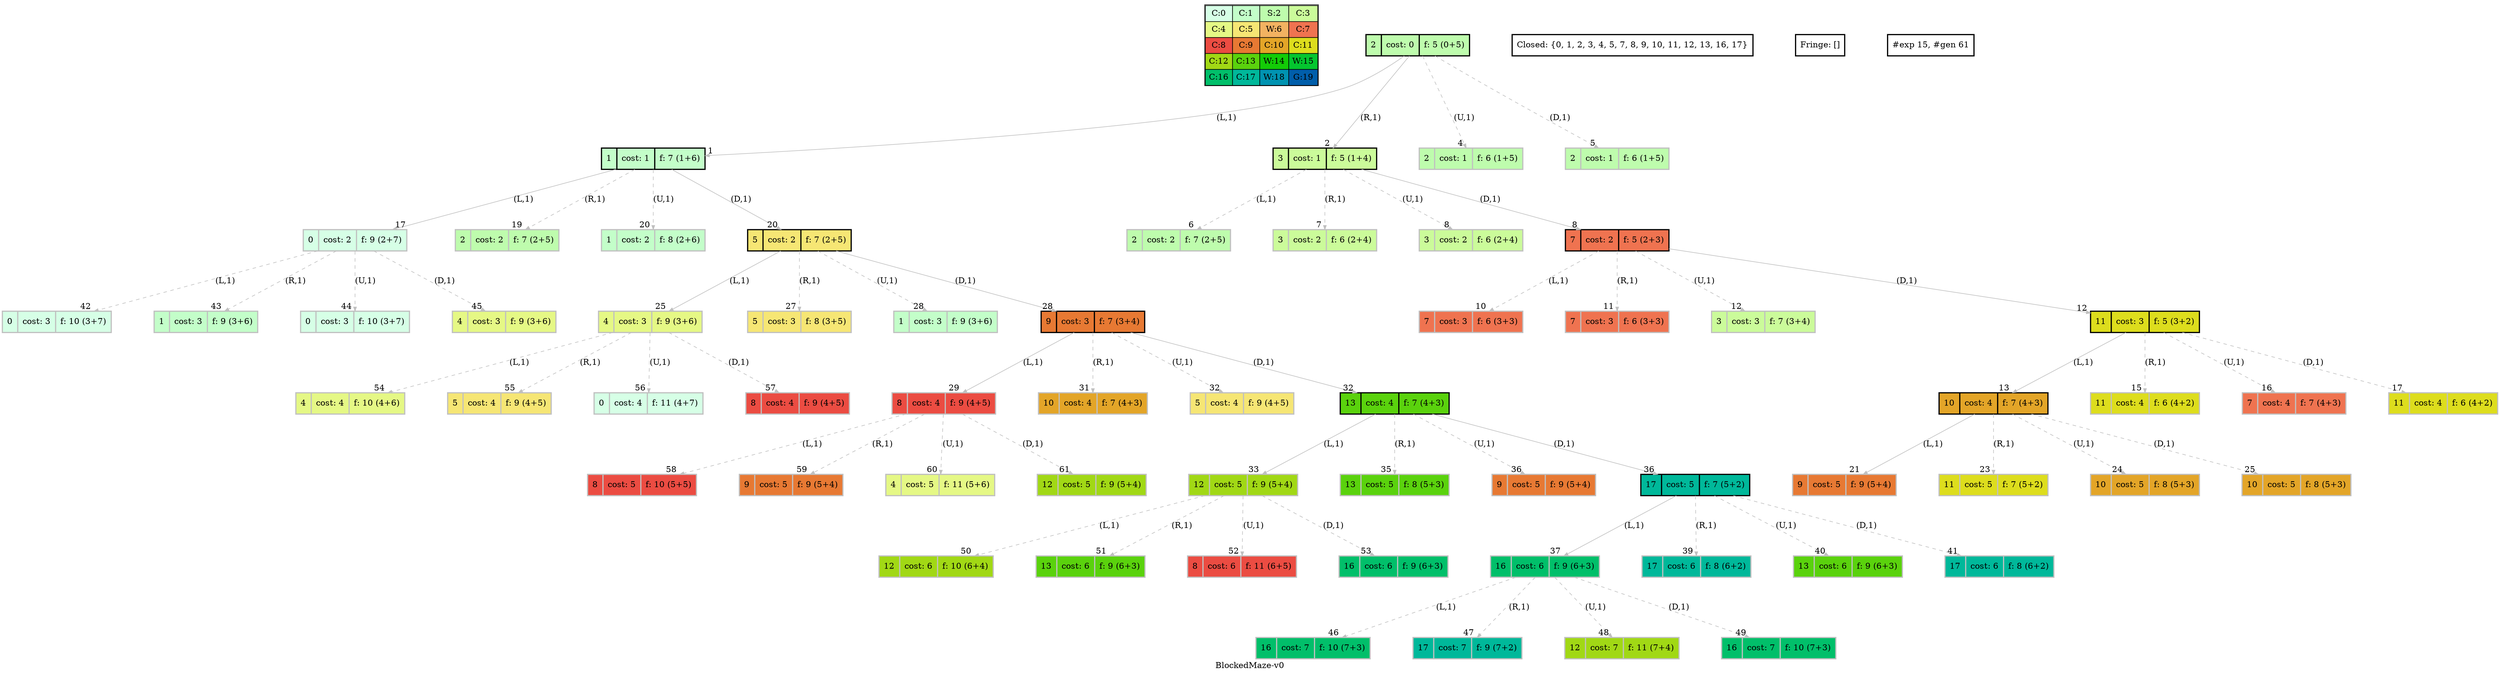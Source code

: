 digraph BlockedMaze { label="BlockedMaze-v0" nodesep=1 ranksep="1.2" node [shape=record penwidth=2] edge [arrowsize=0.7] 
subgraph MAP {label=Map;map [shape=plaintext label=<<table border="1" cellpadding="5" cellspacing="0" cellborder="1"><tr><td bgcolor="0.39803922 0.15947579 0.99679532 1.        ">C:0</td><td bgcolor="0.35098039 0.23194764 0.99315867 1.        ">C:1</td><td bgcolor="0.29607843 0.31486959 0.98720184 1.        ">S:2</td><td bgcolor="0.24901961 0.38410575 0.98063477 1.        ">C:3</td></tr><tr><td bgcolor="0.19411765 0.46220388 0.97128103 1.        ">C:4</td><td bgcolor="0.14705882 0.52643216 0.96182564 1.        ">C:5</td><td bgcolor="0.09215686 0.59770746 0.94913494 1.        ">W:6</td><td bgcolor="0.0372549  0.66454018 0.93467977 1.        ">C:7</td></tr><tr><td bgcolor="0.00980392 0.71791192 0.92090552 1.        ">C:8</td><td bgcolor="0.06470588 0.77520398 0.9032472  1.        ">C:9</td><td bgcolor="0.11176471 0.81974048 0.88677369 1.        ">C:10</td><td bgcolor="0.16666667 0.8660254  0.8660254  1.        ">C:11</td></tr><tr><td bgcolor="0.21372549 0.9005867  0.84695821 1.        ">C:12</td><td bgcolor="0.26862745 0.93467977 0.82325295 1.        ">C:13</td><td bgcolor="0.32352941 0.96182564 0.79801723 1.        ">W:14</td><td bgcolor="0.37058824 0.97940977 0.77520398 1.        ">W:15</td></tr><tr><td bgcolor="0.4254902  0.99315867 0.74725253 1.        ">C:16</td><td bgcolor="0.47254902 0.99907048 0.72218645 1.        ">C:17</td><td bgcolor="0.52745098 0.99907048 0.69169844 1.        ">W:18</td><td bgcolor="0.5745098  0.99315867 0.66454018 1.        ">G:19</td></tr></table>>]} 
"0_2" [label="<f0>2 |<f1> cost: 0 |<f2> f: 5 (0+5)", style=filled color=grey fillcolor="0.29607843 0.31486959 0.98720184 1.        "];  
"0_2" [label="<f0>2 |<f1> cost: 0 |<f2> f: 5 (0+5)", style=filled color=black fillcolor="0.29607843 0.31486959 0.98720184 1.        "];  "0_2.1-0" [label="<f0>1 |<f1> cost: 1 |<f2> f: 7 (1+6)", style=filled color=grey fillcolor="0.35098039 0.23194764 0.99315867 1.        "];   "0_2" -> "0_2.1-0" [label="(L,1)" headlabel=" 1 " style="" color=grey ]; "0_c" [label="Closed: {2}" shape=box]; "0_fr" [label="Fringe: []" shape=box];
"0_2.3-1" [label="<f0>3 |<f1> cost: 1 |<f2> f: 5 (1+4)", style=filled color=grey fillcolor="0.24901961 0.38410575 0.98063477 1.        "];   "0_2" -> "0_2.3-1" [label="(R,1)" headlabel=" 2 " style="" color=grey ]; "0_c" [label="Closed: {2}" shape=box]; "0_fr" [label="Fringe: ['1']" shape=box];
"0_2.2-2" [label="<f0>2 |<f1> cost: 1 |<f2> f: 6 (1+5)", style=filled color=grey fillcolor="0.29607843 0.31486959 0.98720184 1.        "];   "0_2" -> "0_2.2-2" [label="(U,1)" headlabel=" 4 " style="dashed" color=grey ]; "0_c" [label="Closed: {2}" shape=box]; "0_fr" [label="Fringe: ['1', '3']" shape=box];
"0_2.2-3" [label="<f0>2 |<f1> cost: 1 |<f2> f: 6 (1+5)", style=filled color=grey fillcolor="0.29607843 0.31486959 0.98720184 1.        "];   "0_2" -> "0_2.2-3" [label="(D,1)" headlabel=" 5 " style="dashed" color=grey ]; "0_c" [label="Closed: {2}" shape=box]; "0_fr" [label="Fringe: ['1', '3']" shape=box];
"0_2.3.2-0" [label="<f0>2 |<f1> cost: 2 |<f2> f: 7 (2+5)", style=filled color=grey fillcolor="0.29607843 0.31486959 0.98720184 1.        "];   "0_2.3-1" -> "0_2.3.2-0" [label="(L,1)" headlabel=" 6 " style="dashed" color=grey ]; "0_c" [label="Closed: {2, 3}" shape=box]; "0_fr" [label="Fringe: ['1']" shape=box];
"0_2.3.3-1" [label="<f0>3 |<f1> cost: 2 |<f2> f: 6 (2+4)", style=filled color=grey fillcolor="0.24901961 0.38410575 0.98063477 1.        "];   "0_2.3-1" -> "0_2.3.3-1" [label="(R,1)" headlabel=" 7 " style="dashed" color=grey ]; "0_c" [label="Closed: {2, 3}" shape=box]; "0_fr" [label="Fringe: ['1']" shape=box];
"0_2.3.3-2" [label="<f0>3 |<f1> cost: 2 |<f2> f: 6 (2+4)", style=filled color=grey fillcolor="0.24901961 0.38410575 0.98063477 1.        "];   "0_2.3-1" -> "0_2.3.3-2" [label="(U,1)" headlabel=" 8 " style="dashed" color=grey ]; "0_c" [label="Closed: {2, 3}" shape=box]; "0_fr" [label="Fringe: ['1']" shape=box];
"0_2.3-1" [label="<f0>3 |<f1> cost: 1 |<f2> f: 5 (1+4)", style=filled color=black fillcolor="0.24901961 0.38410575 0.98063477 1.        "];  "0_2.3.7-3" [label="<f0>7 |<f1> cost: 2 |<f2> f: 5 (2+3)", style=filled color=grey fillcolor="0.0372549  0.66454018 0.93467977 1.        "];   "0_2.3-1" -> "0_2.3.7-3" [label="(D,1)" headlabel=" 8 " style="" color=grey ]; "0_c" [label="Closed: {2, 3}" shape=box]; "0_fr" [label="Fringe: ['1']" shape=box];
"0_2.3.7.7-0" [label="<f0>7 |<f1> cost: 3 |<f2> f: 6 (3+3)", style=filled color=grey fillcolor="0.0372549  0.66454018 0.93467977 1.        "];   "0_2.3.7-3" -> "0_2.3.7.7-0" [label="(L,1)" headlabel=" 10 " style="dashed" color=grey ]; "0_c" [label="Closed: {2, 3, 7}" shape=box]; "0_fr" [label="Fringe: ['1']" shape=box];
"0_2.3.7.7-1" [label="<f0>7 |<f1> cost: 3 |<f2> f: 6 (3+3)", style=filled color=grey fillcolor="0.0372549  0.66454018 0.93467977 1.        "];   "0_2.3.7-3" -> "0_2.3.7.7-1" [label="(R,1)" headlabel=" 11 " style="dashed" color=grey ]; "0_c" [label="Closed: {2, 3, 7}" shape=box]; "0_fr" [label="Fringe: ['1']" shape=box];
"0_2.3.7.3-2" [label="<f0>3 |<f1> cost: 3 |<f2> f: 7 (3+4)", style=filled color=grey fillcolor="0.24901961 0.38410575 0.98063477 1.        "];   "0_2.3.7-3" -> "0_2.3.7.3-2" [label="(U,1)" headlabel=" 12 " style="dashed" color=grey ]; "0_c" [label="Closed: {2, 3, 7}" shape=box]; "0_fr" [label="Fringe: ['1']" shape=box];
"0_2.3.7-3" [label="<f0>7 |<f1> cost: 2 |<f2> f: 5 (2+3)", style=filled color=black fillcolor="0.0372549  0.66454018 0.93467977 1.        "];  "0_2.3.7.11-3" [label="<f0>11 |<f1> cost: 3 |<f2> f: 5 (3+2)", style=filled color=grey fillcolor="0.16666667 0.8660254  0.8660254  1.        "];   "0_2.3.7-3" -> "0_2.3.7.11-3" [label="(D,1)" headlabel=" 12 " style="" color=grey ]; "0_c" [label="Closed: {2, 3, 7}" shape=box]; "0_fr" [label="Fringe: ['1']" shape=box];
"0_2.3.7.11-3" [label="<f0>11 |<f1> cost: 3 |<f2> f: 5 (3+2)", style=filled color=black fillcolor="0.16666667 0.8660254  0.8660254  1.        "];  "0_2.3.7.11.10-0" [label="<f0>10 |<f1> cost: 4 |<f2> f: 7 (4+3)", style=filled color=grey fillcolor="0.11176471 0.81974048 0.88677369 1.        "];   "0_2.3.7.11-3" -> "0_2.3.7.11.10-0" [label="(L,1)" headlabel=" 13 " style="" color=grey ]; "0_c" [label="Closed: {11, 2, 3, 7}" shape=box]; "0_fr" [label="Fringe: ['1']" shape=box];
"0_2.3.7.11.11-1" [label="<f0>11 |<f1> cost: 4 |<f2> f: 6 (4+2)", style=filled color=grey fillcolor="0.16666667 0.8660254  0.8660254  1.        "];   "0_2.3.7.11-3" -> "0_2.3.7.11.11-1" [label="(R,1)" headlabel=" 15 " style="dashed" color=grey ]; "0_c" [label="Closed: {11, 2, 3, 7}" shape=box]; "0_fr" [label="Fringe: ['1', '10']" shape=box];
"0_2.3.7.11.7-2" [label="<f0>7 |<f1> cost: 4 |<f2> f: 7 (4+3)", style=filled color=grey fillcolor="0.0372549  0.66454018 0.93467977 1.        "];   "0_2.3.7.11-3" -> "0_2.3.7.11.7-2" [label="(U,1)" headlabel=" 16 " style="dashed" color=grey ]; "0_c" [label="Closed: {11, 2, 3, 7}" shape=box]; "0_fr" [label="Fringe: ['1', '10']" shape=box];
"0_2.3.7.11.11-3" [label="<f0>11 |<f1> cost: 4 |<f2> f: 6 (4+2)", style=filled color=grey fillcolor="0.16666667 0.8660254  0.8660254  1.        "];   "0_2.3.7.11-3" -> "0_2.3.7.11.11-3" [label="(D,1)" headlabel=" 17 " style="dashed" color=grey ]; "0_c" [label="Closed: {11, 2, 3, 7}" shape=box]; "0_fr" [label="Fringe: ['1', '10']" shape=box];
"0_2.1-0" [label="<f0>1 |<f1> cost: 1 |<f2> f: 7 (1+6)", style=filled color=black fillcolor="0.35098039 0.23194764 0.99315867 1.        "];  "0_2.1.0-0" [label="<f0>0 |<f1> cost: 2 |<f2> f: 9 (2+7)", style=filled color=grey fillcolor="0.39803922 0.15947579 0.99679532 1.        "];   "0_2.1-0" -> "0_2.1.0-0" [label="(L,1)" headlabel=" 17 " style="" color=grey ]; "0_c" [label="Closed: {1, 2, 3, 7, 11}" shape=box]; "0_fr" [label="Fringe: ['10']" shape=box];
"0_2.1.2-1" [label="<f0>2 |<f1> cost: 2 |<f2> f: 7 (2+5)", style=filled color=grey fillcolor="0.29607843 0.31486959 0.98720184 1.        "];   "0_2.1-0" -> "0_2.1.2-1" [label="(R,1)" headlabel=" 19 " style="dashed" color=grey ]; "0_c" [label="Closed: {1, 2, 3, 7, 11}" shape=box]; "0_fr" [label="Fringe: ['10', '0']" shape=box];
"0_2.1.1-2" [label="<f0>1 |<f1> cost: 2 |<f2> f: 8 (2+6)", style=filled color=grey fillcolor="0.35098039 0.23194764 0.99315867 1.        "];   "0_2.1-0" -> "0_2.1.1-2" [label="(U,1)" headlabel=" 20 " style="dashed" color=grey ]; "0_c" [label="Closed: {1, 2, 3, 7, 11}" shape=box]; "0_fr" [label="Fringe: ['10', '0']" shape=box];
"0_2.1.5-3" [label="<f0>5 |<f1> cost: 2 |<f2> f: 7 (2+5)", style=filled color=grey fillcolor="0.14705882 0.52643216 0.96182564 1.        "];   "0_2.1-0" -> "0_2.1.5-3" [label="(D,1)" headlabel=" 20 " style="" color=grey ]; "0_c" [label="Closed: {1, 2, 3, 7, 11}" shape=box]; "0_fr" [label="Fringe: ['10', '0']" shape=box];
"0_2.3.7.11.10-0" [label="<f0>10 |<f1> cost: 4 |<f2> f: 7 (4+3)", style=filled color=black fillcolor="0.11176471 0.81974048 0.88677369 1.        "];  "0_2.3.7.11.10.9-0" [label="<f0>9 |<f1> cost: 5 |<f2> f: 9 (5+4)", style=filled color=grey fillcolor="0.06470588 0.77520398 0.9032472  1.        "];   "0_2.3.7.11.10-0" -> "0_2.3.7.11.10.9-0" [label="(L,1)" headlabel=" 21 " style="" color=grey ]; "0_c" [label="Closed: {1, 2, 3, 7, 10, 11}" shape=box]; "0_fr" [label="Fringe: ['0', '5']" shape=box];
"0_2.3.7.11.10.11-1" [label="<f0>11 |<f1> cost: 5 |<f2> f: 7 (5+2)", style=filled color=grey fillcolor="0.16666667 0.8660254  0.8660254  1.        "];   "0_2.3.7.11.10-0" -> "0_2.3.7.11.10.11-1" [label="(R,1)" headlabel=" 23 " style="dashed" color=grey ]; "0_c" [label="Closed: {1, 2, 3, 7, 10, 11}" shape=box]; "0_fr" [label="Fringe: ['0', '5', '9']" shape=box];
"0_2.3.7.11.10.10-2" [label="<f0>10 |<f1> cost: 5 |<f2> f: 8 (5+3)", style=filled color=grey fillcolor="0.11176471 0.81974048 0.88677369 1.        "];   "0_2.3.7.11.10-0" -> "0_2.3.7.11.10.10-2" [label="(U,1)" headlabel=" 24 " style="dashed" color=grey ]; "0_c" [label="Closed: {1, 2, 3, 7, 10, 11}" shape=box]; "0_fr" [label="Fringe: ['0', '5', '9']" shape=box];
"0_2.3.7.11.10.10-3" [label="<f0>10 |<f1> cost: 5 |<f2> f: 8 (5+3)", style=filled color=grey fillcolor="0.11176471 0.81974048 0.88677369 1.        "];   "0_2.3.7.11.10-0" -> "0_2.3.7.11.10.10-3" [label="(D,1)" headlabel=" 25 " style="dashed" color=grey ]; "0_c" [label="Closed: {1, 2, 3, 7, 10, 11}" shape=box]; "0_fr" [label="Fringe: ['0', '5', '9']" shape=box];
"0_2.1.5-3" [label="<f0>5 |<f1> cost: 2 |<f2> f: 7 (2+5)", style=filled color=black fillcolor="0.14705882 0.52643216 0.96182564 1.        "];  "0_2.1.5.4-0" [label="<f0>4 |<f1> cost: 3 |<f2> f: 9 (3+6)", style=filled color=grey fillcolor="0.19411765 0.46220388 0.97128103 1.        "];   "0_2.1.5-3" -> "0_2.1.5.4-0" [label="(L,1)" headlabel=" 25 " style="" color=grey ]; "0_c" [label="Closed: {1, 2, 3, 5, 7, 10, 11}" shape=box]; "0_fr" [label="Fringe: ['0', '9']" shape=box];
"0_2.1.5.5-1" [label="<f0>5 |<f1> cost: 3 |<f2> f: 8 (3+5)", style=filled color=grey fillcolor="0.14705882 0.52643216 0.96182564 1.        "];   "0_2.1.5-3" -> "0_2.1.5.5-1" [label="(R,1)" headlabel=" 27 " style="dashed" color=grey ]; "0_c" [label="Closed: {1, 2, 3, 5, 7, 10, 11}" shape=box]; "0_fr" [label="Fringe: ['0', '9', '4']" shape=box];
"0_2.1.5.1-2" [label="<f0>1 |<f1> cost: 3 |<f2> f: 9 (3+6)", style=filled color=grey fillcolor="0.35098039 0.23194764 0.99315867 1.        "];   "0_2.1.5-3" -> "0_2.1.5.1-2" [label="(U,1)" headlabel=" 28 " style="dashed" color=grey ]; "0_c" [label="Closed: {1, 2, 3, 5, 7, 10, 11}" shape=box]; "0_fr" [label="Fringe: ['0', '9', '4']" shape=box];
"0_2.1.5.9-3" [label="<f0>9 |<f1> cost: 3 |<f2> f: 7 (3+4)", style=filled color=grey fillcolor="0.06470588 0.77520398 0.9032472  1.        "];   "0_2.1.5-3" -> "0_2.1.5.9-3" [label="(D,1)" headlabel=" 28 " style="" color=grey ]; "0_c" [label="Closed: {1, 2, 3, 5, 7, 10, 11}" shape=box]; "0_fr" [label="Fringe: ['0', '9', '4']" shape=box];
"0_2.1.5.9-3" [label="<f0>9 |<f1> cost: 3 |<f2> f: 7 (3+4)", style=filled color=black fillcolor="0.06470588 0.77520398 0.9032472  1.        "];  "0_2.1.5.9.8-0" [label="<f0>8 |<f1> cost: 4 |<f2> f: 9 (4+5)", style=filled color=grey fillcolor="0.00980392 0.71791192 0.92090552 1.        "];   "0_2.1.5.9-3" -> "0_2.1.5.9.8-0" [label="(L,1)" headlabel=" 29 " style="" color=grey ]; "0_c" [label="Closed: {1, 2, 3, 5, 7, 9, 10, 11}" shape=box]; "0_fr" [label="Fringe: ['0', '4']" shape=box];
"0_2.1.5.9.10-1" [label="<f0>10 |<f1> cost: 4 |<f2> f: 7 (4+3)", style=filled color=grey fillcolor="0.11176471 0.81974048 0.88677369 1.        "];   "0_2.1.5.9-3" -> "0_2.1.5.9.10-1" [label="(R,1)" headlabel=" 31 " style="dashed" color=grey ]; "0_c" [label="Closed: {1, 2, 3, 5, 7, 9, 10, 11}" shape=box]; "0_fr" [label="Fringe: ['0', '4', '8']" shape=box];
"0_2.1.5.9.5-2" [label="<f0>5 |<f1> cost: 4 |<f2> f: 9 (4+5)", style=filled color=grey fillcolor="0.14705882 0.52643216 0.96182564 1.        "];   "0_2.1.5.9-3" -> "0_2.1.5.9.5-2" [label="(U,1)" headlabel=" 32 " style="dashed" color=grey ]; "0_c" [label="Closed: {1, 2, 3, 5, 7, 9, 10, 11}" shape=box]; "0_fr" [label="Fringe: ['0', '4', '8']" shape=box];
"0_2.1.5.9.13-3" [label="<f0>13 |<f1> cost: 4 |<f2> f: 7 (4+3)", style=filled color=grey fillcolor="0.26862745 0.93467977 0.82325295 1.        "];   "0_2.1.5.9-3" -> "0_2.1.5.9.13-3" [label="(D,1)" headlabel=" 32 " style="" color=grey ]; "0_c" [label="Closed: {1, 2, 3, 5, 7, 9, 10, 11}" shape=box]; "0_fr" [label="Fringe: ['0', '4', '8']" shape=box];
"0_2.1.5.9.13-3" [label="<f0>13 |<f1> cost: 4 |<f2> f: 7 (4+3)", style=filled color=black fillcolor="0.26862745 0.93467977 0.82325295 1.        "];  "0_2.1.5.9.13.12-0" [label="<f0>12 |<f1> cost: 5 |<f2> f: 9 (5+4)", style=filled color=grey fillcolor="0.21372549 0.9005867  0.84695821 1.        "];   "0_2.1.5.9.13-3" -> "0_2.1.5.9.13.12-0" [label="(L,1)" headlabel=" 33 " style="" color=grey ]; "0_c" [label="Closed: {1, 2, 3, 5, 7, 9, 10, 11, 13}" shape=box]; "0_fr" [label="Fringe: ['0', '4', '8']" shape=box];
"0_2.1.5.9.13.13-1" [label="<f0>13 |<f1> cost: 5 |<f2> f: 8 (5+3)", style=filled color=grey fillcolor="0.26862745 0.93467977 0.82325295 1.        "];   "0_2.1.5.9.13-3" -> "0_2.1.5.9.13.13-1" [label="(R,1)" headlabel=" 35 " style="dashed" color=grey ]; "0_c" [label="Closed: {1, 2, 3, 5, 7, 9, 10, 11, 13}" shape=box]; "0_fr" [label="Fringe: ['0', '4', '8', '12']" shape=box];
"0_2.1.5.9.13.9-2" [label="<f0>9 |<f1> cost: 5 |<f2> f: 9 (5+4)", style=filled color=grey fillcolor="0.06470588 0.77520398 0.9032472  1.        "];   "0_2.1.5.9.13-3" -> "0_2.1.5.9.13.9-2" [label="(U,1)" headlabel=" 36 " style="dashed" color=grey ]; "0_c" [label="Closed: {1, 2, 3, 5, 7, 9, 10, 11, 13}" shape=box]; "0_fr" [label="Fringe: ['0', '4', '8', '12']" shape=box];
"0_2.1.5.9.13.17-3" [label="<f0>17 |<f1> cost: 5 |<f2> f: 7 (5+2)", style=filled color=grey fillcolor="0.47254902 0.99907048 0.72218645 1.        "];   "0_2.1.5.9.13-3" -> "0_2.1.5.9.13.17-3" [label="(D,1)" headlabel=" 36 " style="" color=grey ]; "0_c" [label="Closed: {1, 2, 3, 5, 7, 9, 10, 11, 13}" shape=box]; "0_fr" [label="Fringe: ['0', '4', '8', '12']" shape=box];
"0_2.1.5.9.13.17-3" [label="<f0>17 |<f1> cost: 5 |<f2> f: 7 (5+2)", style=filled color=black fillcolor="0.47254902 0.99907048 0.72218645 1.        "];  "0_2.1.5.9.13.17.16-0" [label="<f0>16 |<f1> cost: 6 |<f2> f: 9 (6+3)", style=filled color=grey fillcolor="0.4254902  0.99315867 0.74725253 1.        "];   "0_2.1.5.9.13.17-3" -> "0_2.1.5.9.13.17.16-0" [label="(L,1)" headlabel=" 37 " style="" color=grey ]; "0_c" [label="Closed: {1, 2, 3, 5, 7, 9, 10, 11, 13, 17}" shape=box]; "0_fr" [label="Fringe: ['0', '4', '8', '12']" shape=box];
"0_2.1.5.9.13.17.17-1" [label="<f0>17 |<f1> cost: 6 |<f2> f: 8 (6+2)", style=filled color=grey fillcolor="0.47254902 0.99907048 0.72218645 1.        "];   "0_2.1.5.9.13.17-3" -> "0_2.1.5.9.13.17.17-1" [label="(R,1)" headlabel=" 39 " style="dashed" color=grey ]; "0_c" [label="Closed: {1, 2, 3, 5, 7, 9, 10, 11, 13, 17}" shape=box]; "0_fr" [label="Fringe: ['0', '4', '8', '12', '16']" shape=box];
"0_2.1.5.9.13.17.13-2" [label="<f0>13 |<f1> cost: 6 |<f2> f: 9 (6+3)", style=filled color=grey fillcolor="0.26862745 0.93467977 0.82325295 1.        "];   "0_2.1.5.9.13.17-3" -> "0_2.1.5.9.13.17.13-2" [label="(U,1)" headlabel=" 40 " style="dashed" color=grey ]; "0_c" [label="Closed: {1, 2, 3, 5, 7, 9, 10, 11, 13, 17}" shape=box]; "0_fr" [label="Fringe: ['0', '4', '8', '12', '16']" shape=box];
"0_2.1.5.9.13.17.17-3" [label="<f0>17 |<f1> cost: 6 |<f2> f: 8 (6+2)", style=filled color=grey fillcolor="0.47254902 0.99907048 0.72218645 1.        "];   "0_2.1.5.9.13.17-3" -> "0_2.1.5.9.13.17.17-3" [label="(D,1)" headlabel=" 41 " style="dashed" color=grey ]; "0_c" [label="Closed: {1, 2, 3, 5, 7, 9, 10, 11, 13, 17}" shape=box]; "0_fr" [label="Fringe: ['0', '4', '8', '12', '16']" shape=box];
"0_2.1.0.0-0" [label="<f0>0 |<f1> cost: 3 |<f2> f: 10 (3+7)", style=filled color=grey fillcolor="0.39803922 0.15947579 0.99679532 1.        "];   "0_2.1.0-0" -> "0_2.1.0.0-0" [label="(L,1)" headlabel=" 42 " style="dashed" color=grey ]; "0_c" [label="Closed: {0, 1, 2, 3, 5, 7, 9, 10, 11, 13, 17}" shape=box]; "0_fr" [label="Fringe: ['4', '8', '12', '16']" shape=box];
"0_2.1.0.1-1" [label="<f0>1 |<f1> cost: 3 |<f2> f: 9 (3+6)", style=filled color=grey fillcolor="0.35098039 0.23194764 0.99315867 1.        "];   "0_2.1.0-0" -> "0_2.1.0.1-1" [label="(R,1)" headlabel=" 43 " style="dashed" color=grey ]; "0_c" [label="Closed: {0, 1, 2, 3, 5, 7, 9, 10, 11, 13, 17}" shape=box]; "0_fr" [label="Fringe: ['4', '8', '12', '16']" shape=box];
"0_2.1.0.0-2" [label="<f0>0 |<f1> cost: 3 |<f2> f: 10 (3+7)", style=filled color=grey fillcolor="0.39803922 0.15947579 0.99679532 1.        "];   "0_2.1.0-0" -> "0_2.1.0.0-2" [label="(U,1)" headlabel=" 44 " style="dashed" color=grey ]; "0_c" [label="Closed: {0, 1, 2, 3, 5, 7, 9, 10, 11, 13, 17}" shape=box]; "0_fr" [label="Fringe: ['4', '8', '12', '16']" shape=box];
"0_2.1.0.4-3" [label="<f0>4 |<f1> cost: 3 |<f2> f: 9 (3+6)", style=filled color=grey fillcolor="0.19411765 0.46220388 0.97128103 1.        "];   "0_2.1.0-0" -> "0_2.1.0.4-3" [label="(D,1)" headlabel=" 45 " style="dashed" color=grey ]; "0_c" [label="Closed: {0, 1, 2, 3, 5, 7, 9, 10, 11, 13, 17}" shape=box]; "0_fr" [label="Fringe: ['4', '8', '12', '16']" shape=box];
"0_2.1.5.9.13.17.16.16-0" [label="<f0>16 |<f1> cost: 7 |<f2> f: 10 (7+3)", style=filled color=grey fillcolor="0.4254902  0.99315867 0.74725253 1.        "];   "0_2.1.5.9.13.17.16-0" -> "0_2.1.5.9.13.17.16.16-0" [label="(L,1)" headlabel=" 46 " style="dashed" color=grey ]; "0_c" [label="Closed: {0, 1, 2, 3, 5, 7, 9, 10, 11, 13, 16, 17}" shape=box]; "0_fr" [label="Fringe: ['4', '8', '12']" shape=box];
"0_2.1.5.9.13.17.16.17-1" [label="<f0>17 |<f1> cost: 7 |<f2> f: 9 (7+2)", style=filled color=grey fillcolor="0.47254902 0.99907048 0.72218645 1.        "];   "0_2.1.5.9.13.17.16-0" -> "0_2.1.5.9.13.17.16.17-1" [label="(R,1)" headlabel=" 47 " style="dashed" color=grey ]; "0_c" [label="Closed: {0, 1, 2, 3, 5, 7, 9, 10, 11, 13, 16, 17}" shape=box]; "0_fr" [label="Fringe: ['4', '8', '12']" shape=box];
"0_2.1.5.9.13.17.16.12-2" [label="<f0>12 |<f1> cost: 7 |<f2> f: 11 (7+4)", style=filled color=grey fillcolor="0.21372549 0.9005867  0.84695821 1.        "];   "0_2.1.5.9.13.17.16-0" -> "0_2.1.5.9.13.17.16.12-2" [label="(U,1)" headlabel=" 48 " style="dashed" color=grey ]; "0_c" [label="Closed: {0, 1, 2, 3, 5, 7, 9, 10, 11, 13, 16, 17}" shape=box]; "0_fr" [label="Fringe: ['4', '8', '12']" shape=box];
"0_2.1.5.9.13.17.16.16-3" [label="<f0>16 |<f1> cost: 7 |<f2> f: 10 (7+3)", style=filled color=grey fillcolor="0.4254902  0.99315867 0.74725253 1.        "];   "0_2.1.5.9.13.17.16-0" -> "0_2.1.5.9.13.17.16.16-3" [label="(D,1)" headlabel=" 49 " style="dashed" color=grey ]; "0_c" [label="Closed: {0, 1, 2, 3, 5, 7, 9, 10, 11, 13, 16, 17}" shape=box]; "0_fr" [label="Fringe: ['4', '8', '12']" shape=box];
"0_2.1.5.9.13.12.12-0" [label="<f0>12 |<f1> cost: 6 |<f2> f: 10 (6+4)", style=filled color=grey fillcolor="0.21372549 0.9005867  0.84695821 1.        "];   "0_2.1.5.9.13.12-0" -> "0_2.1.5.9.13.12.12-0" [label="(L,1)" headlabel=" 50 " style="dashed" color=grey ]; "0_c" [label="Closed: {0, 1, 2, 3, 5, 7, 9, 10, 11, 12, 13, 16, 17}" shape=box]; "0_fr" [label="Fringe: ['4', '8']" shape=box];
"0_2.1.5.9.13.12.13-1" [label="<f0>13 |<f1> cost: 6 |<f2> f: 9 (6+3)", style=filled color=grey fillcolor="0.26862745 0.93467977 0.82325295 1.        "];   "0_2.1.5.9.13.12-0" -> "0_2.1.5.9.13.12.13-1" [label="(R,1)" headlabel=" 51 " style="dashed" color=grey ]; "0_c" [label="Closed: {0, 1, 2, 3, 5, 7, 9, 10, 11, 12, 13, 16, 17}" shape=box]; "0_fr" [label="Fringe: ['4', '8']" shape=box];
"0_2.1.5.9.13.12.8-2" [label="<f0>8 |<f1> cost: 6 |<f2> f: 11 (6+5)", style=filled color=grey fillcolor="0.00980392 0.71791192 0.92090552 1.        "];   "0_2.1.5.9.13.12-0" -> "0_2.1.5.9.13.12.8-2" [label="(U,1)" headlabel=" 52 " style="dashed" color=grey ]; "0_c" [label="Closed: {0, 1, 2, 3, 5, 7, 9, 10, 11, 12, 13, 16, 17}" shape=box]; "0_fr" [label="Fringe: ['4', '8']" shape=box];
"0_2.1.5.9.13.12.16-3" [label="<f0>16 |<f1> cost: 6 |<f2> f: 9 (6+3)", style=filled color=grey fillcolor="0.4254902  0.99315867 0.74725253 1.        "];   "0_2.1.5.9.13.12-0" -> "0_2.1.5.9.13.12.16-3" [label="(D,1)" headlabel=" 53 " style="dashed" color=grey ]; "0_c" [label="Closed: {0, 1, 2, 3, 5, 7, 9, 10, 11, 12, 13, 16, 17}" shape=box]; "0_fr" [label="Fringe: ['4', '8']" shape=box];
"0_2.1.5.4.4-0" [label="<f0>4 |<f1> cost: 4 |<f2> f: 10 (4+6)", style=filled color=grey fillcolor="0.19411765 0.46220388 0.97128103 1.        "];   "0_2.1.5.4-0" -> "0_2.1.5.4.4-0" [label="(L,1)" headlabel=" 54 " style="dashed" color=grey ]; "0_c" [label="Closed: {0, 1, 2, 3, 4, 5, 7, 9, 10, 11, 12, 13, 16, 17}" shape=box]; "0_fr" [label="Fringe: ['8']" shape=box];
"0_2.1.5.4.5-1" [label="<f0>5 |<f1> cost: 4 |<f2> f: 9 (4+5)", style=filled color=grey fillcolor="0.14705882 0.52643216 0.96182564 1.        "];   "0_2.1.5.4-0" -> "0_2.1.5.4.5-1" [label="(R,1)" headlabel=" 55 " style="dashed" color=grey ]; "0_c" [label="Closed: {0, 1, 2, 3, 4, 5, 7, 9, 10, 11, 12, 13, 16, 17}" shape=box]; "0_fr" [label="Fringe: ['8']" shape=box];
"0_2.1.5.4.0-2" [label="<f0>0 |<f1> cost: 4 |<f2> f: 11 (4+7)", style=filled color=grey fillcolor="0.39803922 0.15947579 0.99679532 1.        "];   "0_2.1.5.4-0" -> "0_2.1.5.4.0-2" [label="(U,1)" headlabel=" 56 " style="dashed" color=grey ]; "0_c" [label="Closed: {0, 1, 2, 3, 4, 5, 7, 9, 10, 11, 12, 13, 16, 17}" shape=box]; "0_fr" [label="Fringe: ['8']" shape=box];
"0_2.1.5.4.8-3" [label="<f0>8 |<f1> cost: 4 |<f2> f: 9 (4+5)", style=filled color=grey fillcolor="0.00980392 0.71791192 0.92090552 1.        "];   "0_2.1.5.4-0" -> "0_2.1.5.4.8-3" [label="(D,1)" headlabel=" 57 " style="dashed" color=grey ]; "0_c" [label="Closed: {0, 1, 2, 3, 4, 5, 7, 9, 10, 11, 12, 13, 16, 17}" shape=box]; "0_fr" [label="Fringe: ['8']" shape=box];
"0_2.1.5.9.8.8-0" [label="<f0>8 |<f1> cost: 5 |<f2> f: 10 (5+5)", style=filled color=grey fillcolor="0.00980392 0.71791192 0.92090552 1.        "];   "0_2.1.5.9.8-0" -> "0_2.1.5.9.8.8-0" [label="(L,1)" headlabel=" 58 " style="dashed" color=grey ]; "0_c" [label="Closed: {0, 1, 2, 3, 4, 5, 7, 8, 9, 10, 11, 12, 13, 16, 17}" shape=box]; "0_fr" [label="Fringe: []" shape=box];
"0_2.1.5.9.8.9-1" [label="<f0>9 |<f1> cost: 5 |<f2> f: 9 (5+4)", style=filled color=grey fillcolor="0.06470588 0.77520398 0.9032472  1.        "];   "0_2.1.5.9.8-0" -> "0_2.1.5.9.8.9-1" [label="(R,1)" headlabel=" 59 " style="dashed" color=grey ]; "0_c" [label="Closed: {0, 1, 2, 3, 4, 5, 7, 8, 9, 10, 11, 12, 13, 16, 17}" shape=box]; "0_fr" [label="Fringe: []" shape=box];
"0_2.1.5.9.8.4-2" [label="<f0>4 |<f1> cost: 5 |<f2> f: 11 (5+6)", style=filled color=grey fillcolor="0.19411765 0.46220388 0.97128103 1.        "];   "0_2.1.5.9.8-0" -> "0_2.1.5.9.8.4-2" [label="(U,1)" headlabel=" 60 " style="dashed" color=grey ]; "0_c" [label="Closed: {0, 1, 2, 3, 4, 5, 7, 8, 9, 10, 11, 12, 13, 16, 17}" shape=box]; "0_fr" [label="Fringe: []" shape=box];
"0_2.1.5.9.8.12-3" [label="<f0>12 |<f1> cost: 5 |<f2> f: 9 (5+4)", style=filled color=grey fillcolor="0.21372549 0.9005867  0.84695821 1.        "];   "0_2.1.5.9.8-0" -> "0_2.1.5.9.8.12-3" [label="(D,1)" headlabel=" 61 " style="dashed" color=grey ]; "0_c" [label="Closed: {0, 1, 2, 3, 4, 5, 7, 8, 9, 10, 11, 12, 13, 16, 17}" shape=box]; "0_fr" [label="Fringe: []" shape=box];

"#exp 15, #gen 61" [ shape=box ]; }
